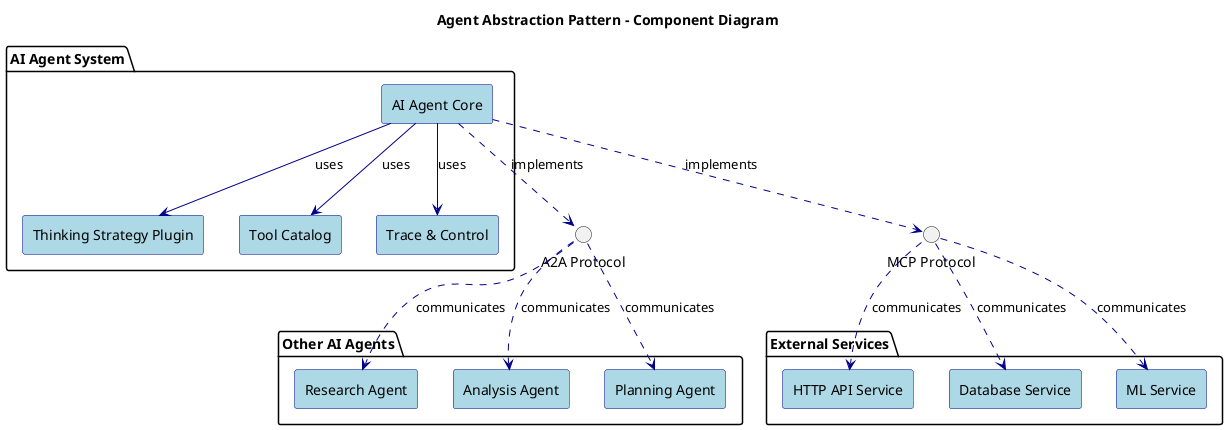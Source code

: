 @startuml Agent Abstraction Pattern

!define RECTANGLE class

skinparam componentStyle rectangle
skinparam backgroundColor white
skinparam handwritten false

skinparam component {
    BackgroundColor LightBlue
    BorderColor DarkBlue
    ArrowColor DarkBlue
}

title Agent Abstraction Pattern - Component Diagram

package "AI Agent System" {
    [AI Agent Core] as AgentCore
    [Thinking Strategy Plugin] as ThinkingStrategy
    [Tool Catalog] as ToolCatalog
    [Trace & Control] as TraceControl
}

package "External Services" {
    [HTTP API Service] as HttpService
    [Database Service] as DbService
    [ML Service] as MlService
}

package "Other AI Agents" {
    [Research Agent] as ResearchAgent
    [Analysis Agent] as AnalysisAgent
    [Planning Agent] as PlanningAgent
}

interface "A2A Protocol" as A2A
interface "MCP Protocol" as MCP

' Core Agent connections
AgentCore --> ThinkingStrategy : uses
AgentCore --> ToolCatalog : uses
AgentCore --> TraceControl : uses

' External service connections through MCP
AgentCore ..> MCP : implements
MCP ..> HttpService : communicates
MCP ..> DbService : communicates
MCP ..> MlService : communicates

' AI Agent connections through A2A
AgentCore ..> A2A : implements
A2A ..> ResearchAgent : communicates
A2A ..> AnalysisAgent : communicates
A2A ..> PlanningAgent : communicates


@enduml 